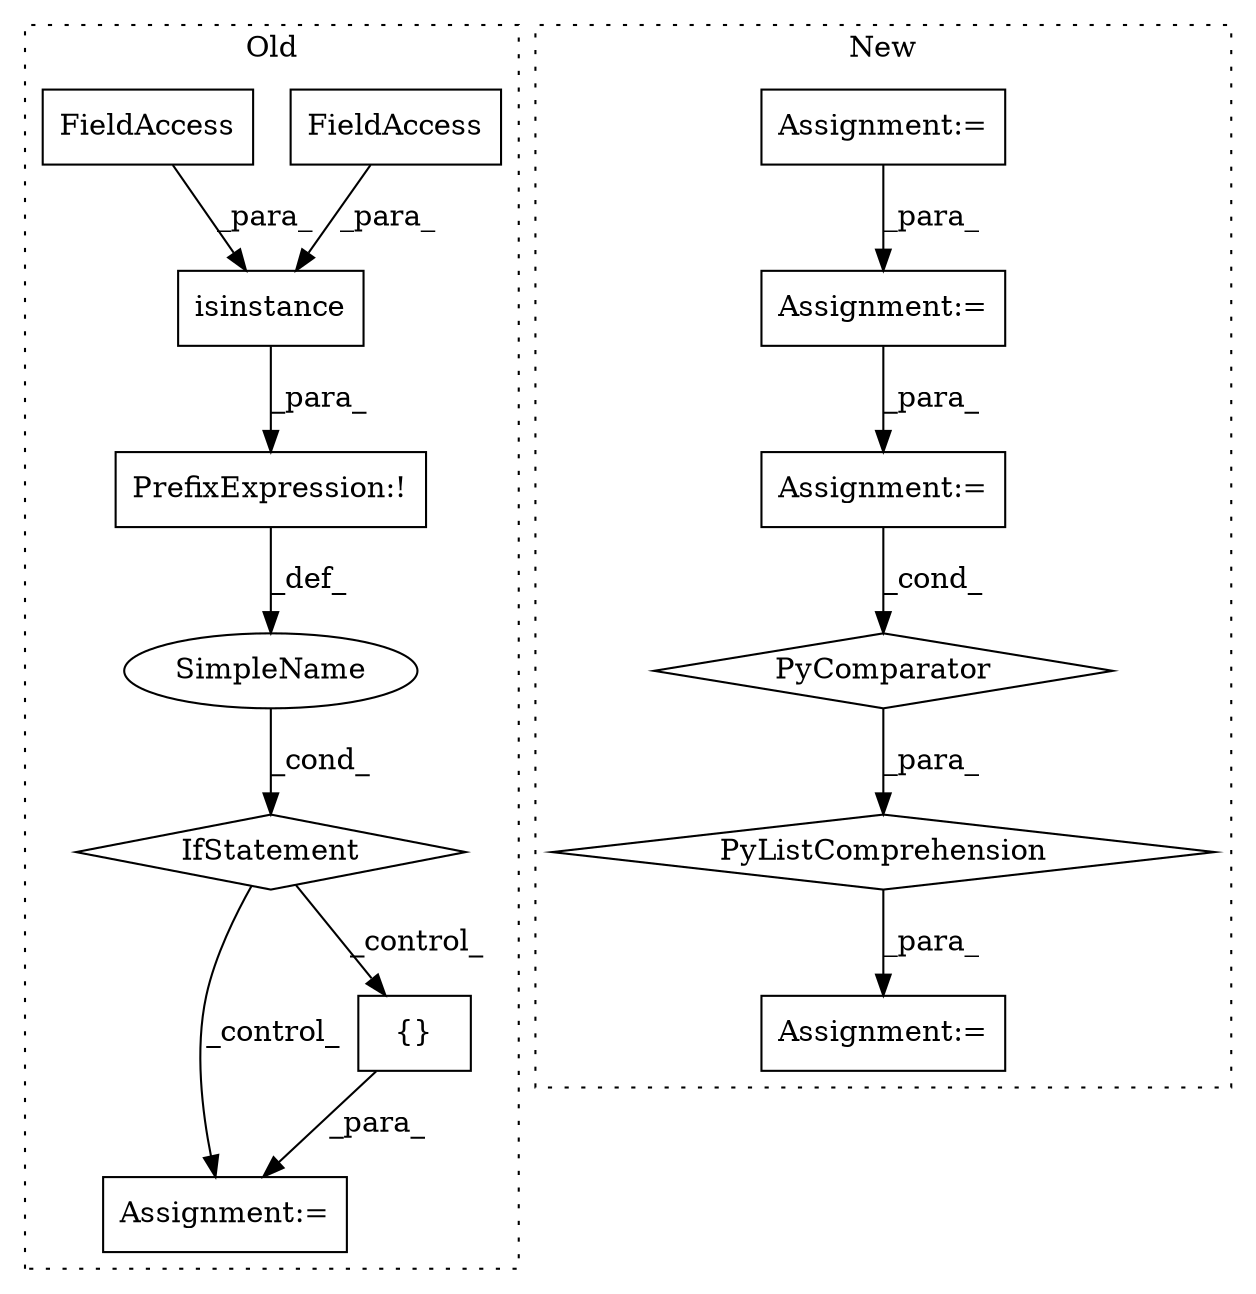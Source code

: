 digraph G {
subgraph cluster0 {
1 [label="isinstance" a="32" s="2889,2935" l="11,1" shape="box"];
4 [label="IfStatement" a="25" s="2884,2936" l="4,2" shape="diamond"];
7 [label="FieldAccess" a="22" s="2900" l="12" shape="box"];
8 [label="Assignment:=" a="7" s="3061" l="1" shape="box"];
9 [label="SimpleName" a="42" s="" l="" shape="ellipse"];
10 [label="PrefixExpression:!" a="38" s="2888" l="1" shape="box"];
11 [label="{}" a="4" s="3037,3042" l="1,1" shape="box"];
12 [label="FieldAccess" a="22" s="2913" l="22" shape="box"];
label = "Old";
style="dotted";
}
subgraph cluster1 {
2 [label="PyComparator" a="113" s="2477" l="22" shape="diamond"];
3 [label="Assignment:=" a="7" s="2477" l="22" shape="box"];
5 [label="PyListComprehension" a="109" s="2375" l="132" shape="diamond"];
6 [label="Assignment:=" a="7" s="2361" l="14" shape="box"];
13 [label="Assignment:=" a="7" s="2317" l="1" shape="box"];
14 [label="Assignment:=" a="7" s="2268" l="1" shape="box"];
label = "New";
style="dotted";
}
1 -> 10 [label="_para_"];
2 -> 5 [label="_para_"];
3 -> 2 [label="_cond_"];
4 -> 8 [label="_control_"];
4 -> 11 [label="_control_"];
5 -> 6 [label="_para_"];
7 -> 1 [label="_para_"];
9 -> 4 [label="_cond_"];
10 -> 9 [label="_def_"];
11 -> 8 [label="_para_"];
12 -> 1 [label="_para_"];
13 -> 3 [label="_para_"];
14 -> 13 [label="_para_"];
}